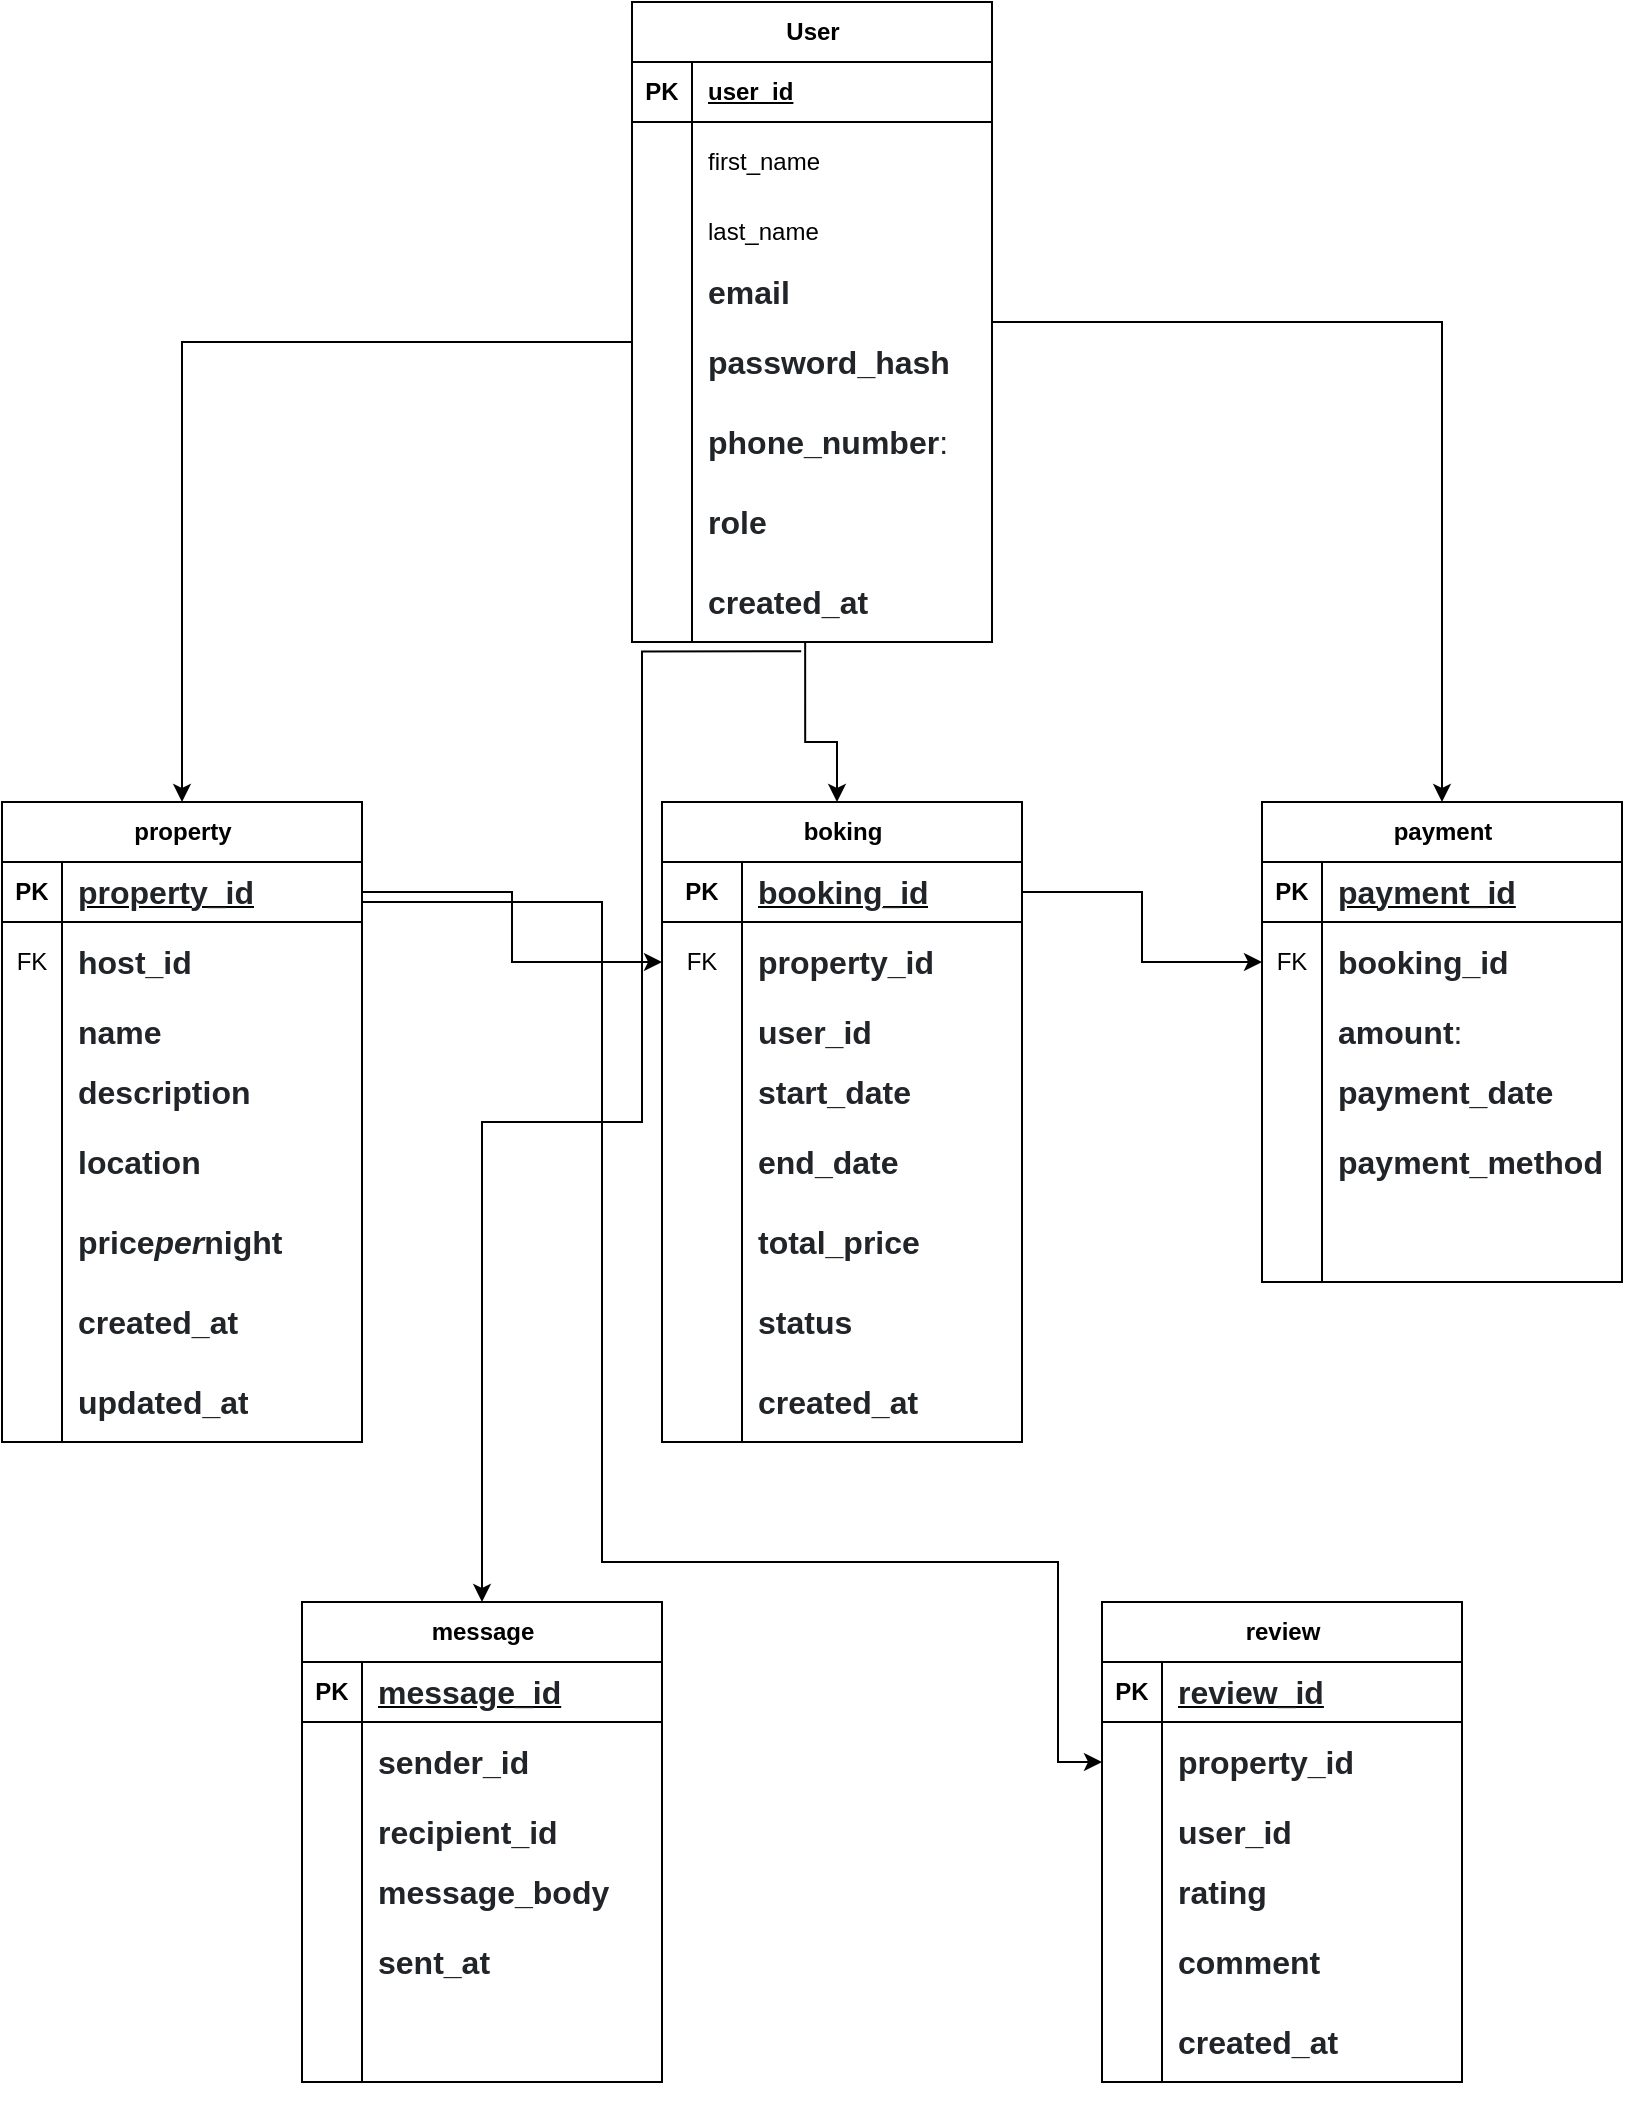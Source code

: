 <mxfile scale="1" border="0" version="27.2.0">
  <diagram name="Page-1" id="PW0nPe5o6x42E2Yidq-G">
    <mxGraphModel dx="1875" dy="1551" grid="1" gridSize="10" guides="1" tooltips="1" connect="1" arrows="1" fold="1" page="1" pageScale="1" pageWidth="850" pageHeight="1100" math="0" shadow="0">
      <root>
        <mxCell id="0" />
        <mxCell id="1" parent="0" />
        <mxCell id="qO9sv22eVCchZM8mJeef-116" style="edgeStyle=orthogonalEdgeStyle;rounded=0;orthogonalLoop=1;jettySize=auto;html=1;entryX=0.5;entryY=0;entryDx=0;entryDy=0;exitX=0.481;exitY=1;exitDx=0;exitDy=0;exitPerimeter=0;" parent="1" source="YjXyguXGOYmKbTnhQPcT-72" edge="1">
          <mxGeometry relative="1" as="geometry">
            <mxPoint x="333" y="-750" as="sourcePoint" />
            <mxPoint x="347.5" y="-680" as="targetPoint" />
            <Array as="points">
              <mxPoint x="332" y="-710" />
              <mxPoint x="348" y="-710" />
            </Array>
          </mxGeometry>
        </mxCell>
        <mxCell id="qO9sv22eVCchZM8mJeef-117" style="edgeStyle=orthogonalEdgeStyle;rounded=0;orthogonalLoop=1;jettySize=auto;html=1;" parent="1" source="YjXyguXGOYmKbTnhQPcT-1" target="qO9sv22eVCchZM8mJeef-52" edge="1">
          <mxGeometry relative="1" as="geometry" />
        </mxCell>
        <mxCell id="qO9sv22eVCchZM8mJeef-118" style="edgeStyle=orthogonalEdgeStyle;rounded=0;orthogonalLoop=1;jettySize=auto;html=1;entryX=0.5;entryY=0;entryDx=0;entryDy=0;" parent="1" source="YjXyguXGOYmKbTnhQPcT-1" target="qO9sv22eVCchZM8mJeef-1" edge="1">
          <mxGeometry relative="1" as="geometry">
            <Array as="points">
              <mxPoint x="20" y="-910" />
            </Array>
          </mxGeometry>
        </mxCell>
        <mxCell id="qO9sv22eVCchZM8mJeef-123" style="edgeStyle=orthogonalEdgeStyle;rounded=0;orthogonalLoop=1;jettySize=auto;html=1;entryX=0.5;entryY=0;entryDx=0;entryDy=0;exitX=0.47;exitY=1.117;exitDx=0;exitDy=0;exitPerimeter=0;" parent="1" source="YjXyguXGOYmKbTnhQPcT-72" target="qO9sv22eVCchZM8mJeef-97" edge="1">
          <mxGeometry relative="1" as="geometry">
            <Array as="points">
              <mxPoint x="250" y="-755" />
              <mxPoint x="250" y="-520" />
              <mxPoint x="170" y="-520" />
            </Array>
          </mxGeometry>
        </mxCell>
        <mxCell id="YjXyguXGOYmKbTnhQPcT-1" value="User" style="shape=table;startSize=30;container=1;collapsible=1;childLayout=tableLayout;fixedRows=1;rowLines=0;fontStyle=1;align=center;resizeLast=1;html=1;" parent="1" vertex="1">
          <mxGeometry x="245" y="-1080" width="180" height="320" as="geometry">
            <mxRectangle x="70" y="-170" width="70" height="30" as="alternateBounds" />
          </mxGeometry>
        </mxCell>
        <mxCell id="YjXyguXGOYmKbTnhQPcT-2" value="" style="shape=tableRow;horizontal=0;startSize=0;swimlaneHead=0;swimlaneBody=0;fillColor=none;collapsible=0;dropTarget=0;points=[[0,0.5],[1,0.5]];portConstraint=eastwest;top=0;left=0;right=0;bottom=1;" parent="YjXyguXGOYmKbTnhQPcT-1" vertex="1">
          <mxGeometry y="30" width="180" height="30" as="geometry" />
        </mxCell>
        <mxCell id="YjXyguXGOYmKbTnhQPcT-3" value="PK" style="shape=partialRectangle;connectable=0;fillColor=none;top=0;left=0;bottom=0;right=0;fontStyle=1;overflow=hidden;whiteSpace=wrap;html=1;" parent="YjXyguXGOYmKbTnhQPcT-2" vertex="1">
          <mxGeometry width="30" height="30" as="geometry">
            <mxRectangle width="30" height="30" as="alternateBounds" />
          </mxGeometry>
        </mxCell>
        <mxCell id="YjXyguXGOYmKbTnhQPcT-4" value="user_id" style="shape=partialRectangle;connectable=0;fillColor=none;top=0;left=0;bottom=0;right=0;align=left;spacingLeft=6;fontStyle=5;overflow=hidden;whiteSpace=wrap;html=1;" parent="YjXyguXGOYmKbTnhQPcT-2" vertex="1">
          <mxGeometry x="30" width="150" height="30" as="geometry">
            <mxRectangle width="150" height="30" as="alternateBounds" />
          </mxGeometry>
        </mxCell>
        <mxCell id="YjXyguXGOYmKbTnhQPcT-5" value="" style="shape=tableRow;horizontal=0;startSize=0;swimlaneHead=0;swimlaneBody=0;fillColor=none;collapsible=0;dropTarget=0;points=[[0,0.5],[1,0.5]];portConstraint=eastwest;top=0;left=0;right=0;bottom=0;" parent="YjXyguXGOYmKbTnhQPcT-1" vertex="1">
          <mxGeometry y="60" width="180" height="40" as="geometry" />
        </mxCell>
        <mxCell id="YjXyguXGOYmKbTnhQPcT-6" value="" style="shape=partialRectangle;connectable=0;fillColor=none;top=0;left=0;bottom=0;right=0;editable=1;overflow=hidden;whiteSpace=wrap;html=1;" parent="YjXyguXGOYmKbTnhQPcT-5" vertex="1">
          <mxGeometry width="30" height="40" as="geometry">
            <mxRectangle width="30" height="40" as="alternateBounds" />
          </mxGeometry>
        </mxCell>
        <mxCell id="YjXyguXGOYmKbTnhQPcT-7" value="first_name" style="shape=partialRectangle;connectable=0;fillColor=none;top=0;left=0;bottom=0;right=0;align=left;spacingLeft=6;overflow=hidden;whiteSpace=wrap;html=1;" parent="YjXyguXGOYmKbTnhQPcT-5" vertex="1">
          <mxGeometry x="30" width="150" height="40" as="geometry">
            <mxRectangle width="150" height="40" as="alternateBounds" />
          </mxGeometry>
        </mxCell>
        <mxCell id="YjXyguXGOYmKbTnhQPcT-8" value="" style="shape=tableRow;horizontal=0;startSize=0;swimlaneHead=0;swimlaneBody=0;fillColor=none;collapsible=0;dropTarget=0;points=[[0,0.5],[1,0.5]];portConstraint=eastwest;top=0;left=0;right=0;bottom=0;" parent="YjXyguXGOYmKbTnhQPcT-1" vertex="1">
          <mxGeometry y="100" width="180" height="30" as="geometry" />
        </mxCell>
        <mxCell id="YjXyguXGOYmKbTnhQPcT-9" value="" style="shape=partialRectangle;connectable=0;fillColor=none;top=0;left=0;bottom=0;right=0;editable=1;overflow=hidden;whiteSpace=wrap;html=1;" parent="YjXyguXGOYmKbTnhQPcT-8" vertex="1">
          <mxGeometry width="30" height="30" as="geometry">
            <mxRectangle width="30" height="30" as="alternateBounds" />
          </mxGeometry>
        </mxCell>
        <mxCell id="YjXyguXGOYmKbTnhQPcT-10" value="last_name" style="shape=partialRectangle;connectable=0;fillColor=none;top=0;left=0;bottom=0;right=0;align=left;spacingLeft=6;overflow=hidden;whiteSpace=wrap;html=1;" parent="YjXyguXGOYmKbTnhQPcT-8" vertex="1">
          <mxGeometry x="30" width="150" height="30" as="geometry">
            <mxRectangle width="150" height="30" as="alternateBounds" />
          </mxGeometry>
        </mxCell>
        <mxCell id="YjXyguXGOYmKbTnhQPcT-11" value="" style="shape=tableRow;horizontal=0;startSize=0;swimlaneHead=0;swimlaneBody=0;fillColor=none;collapsible=0;dropTarget=0;points=[[0,0.5],[1,0.5]];portConstraint=eastwest;top=0;left=0;right=0;bottom=0;" parent="YjXyguXGOYmKbTnhQPcT-1" vertex="1">
          <mxGeometry y="130" width="180" height="30" as="geometry" />
        </mxCell>
        <mxCell id="YjXyguXGOYmKbTnhQPcT-12" value="" style="shape=partialRectangle;connectable=0;fillColor=none;top=0;left=0;bottom=0;right=0;editable=1;overflow=hidden;whiteSpace=wrap;html=1;" parent="YjXyguXGOYmKbTnhQPcT-11" vertex="1">
          <mxGeometry width="30" height="30" as="geometry">
            <mxRectangle width="30" height="30" as="alternateBounds" />
          </mxGeometry>
        </mxCell>
        <mxCell id="YjXyguXGOYmKbTnhQPcT-13" value="&lt;span style=&quot;box-sizing: border-box; font-weight: bolder; color: rgb(33, 37, 41); font-family: Poppins, sans-serif; font-size: 16px; background-color: rgb(255, 255, 255);&quot;&gt;email&lt;/span&gt;" style="shape=partialRectangle;connectable=0;fillColor=none;top=0;left=0;bottom=0;right=0;align=left;spacingLeft=6;overflow=hidden;whiteSpace=wrap;html=1;" parent="YjXyguXGOYmKbTnhQPcT-11" vertex="1">
          <mxGeometry x="30" width="150" height="30" as="geometry">
            <mxRectangle width="150" height="30" as="alternateBounds" />
          </mxGeometry>
        </mxCell>
        <mxCell id="YjXyguXGOYmKbTnhQPcT-44" value="" style="shape=tableRow;horizontal=0;startSize=0;swimlaneHead=0;swimlaneBody=0;fillColor=none;collapsible=0;dropTarget=0;points=[[0,0.5],[1,0.5]];portConstraint=eastwest;top=0;left=0;right=0;bottom=0;" parent="YjXyguXGOYmKbTnhQPcT-1" vertex="1">
          <mxGeometry y="160" width="180" height="40" as="geometry" />
        </mxCell>
        <mxCell id="YjXyguXGOYmKbTnhQPcT-45" value="" style="shape=partialRectangle;connectable=0;fillColor=none;top=0;left=0;bottom=0;right=0;editable=1;overflow=hidden;whiteSpace=wrap;html=1;" parent="YjXyguXGOYmKbTnhQPcT-44" vertex="1">
          <mxGeometry width="30" height="40" as="geometry">
            <mxRectangle width="30" height="40" as="alternateBounds" />
          </mxGeometry>
        </mxCell>
        <mxCell id="YjXyguXGOYmKbTnhQPcT-46" value="&lt;span style=&quot;box-sizing: border-box; font-weight: bolder; color: rgb(33, 37, 41); font-family: Poppins, sans-serif; font-size: 16px; background-color: rgb(255, 255, 255);&quot;&gt;password_hash&lt;/span&gt;" style="shape=partialRectangle;connectable=0;fillColor=none;top=0;left=0;bottom=0;right=0;align=left;spacingLeft=6;overflow=hidden;whiteSpace=wrap;html=1;" parent="YjXyguXGOYmKbTnhQPcT-44" vertex="1">
          <mxGeometry x="30" width="150" height="40" as="geometry">
            <mxRectangle width="150" height="40" as="alternateBounds" />
          </mxGeometry>
        </mxCell>
        <mxCell id="YjXyguXGOYmKbTnhQPcT-47" value="" style="shape=tableRow;horizontal=0;startSize=0;swimlaneHead=0;swimlaneBody=0;fillColor=none;collapsible=0;dropTarget=0;points=[[0,0.5],[1,0.5]];portConstraint=eastwest;top=0;left=0;right=0;bottom=0;" parent="YjXyguXGOYmKbTnhQPcT-1" vertex="1">
          <mxGeometry y="200" width="180" height="40" as="geometry" />
        </mxCell>
        <mxCell id="YjXyguXGOYmKbTnhQPcT-48" value="" style="shape=partialRectangle;connectable=0;fillColor=none;top=0;left=0;bottom=0;right=0;editable=1;overflow=hidden;whiteSpace=wrap;html=1;" parent="YjXyguXGOYmKbTnhQPcT-47" vertex="1">
          <mxGeometry width="30" height="40" as="geometry">
            <mxRectangle width="30" height="40" as="alternateBounds" />
          </mxGeometry>
        </mxCell>
        <mxCell id="YjXyguXGOYmKbTnhQPcT-49" value="&lt;span style=&quot;box-sizing: border-box; font-weight: bolder; color: rgb(33, 37, 41); font-family: Poppins, sans-serif; font-size: 16px; background-color: rgb(255, 255, 255);&quot;&gt;phone_number&lt;/span&gt;&lt;span style=&quot;color: rgb(33, 37, 41); font-family: Poppins, sans-serif; font-size: 16px; background-color: rgb(255, 255, 255);&quot;&gt;:&lt;/span&gt;" style="shape=partialRectangle;connectable=0;fillColor=none;top=0;left=0;bottom=0;right=0;align=left;spacingLeft=6;overflow=hidden;whiteSpace=wrap;html=1;" parent="YjXyguXGOYmKbTnhQPcT-47" vertex="1">
          <mxGeometry x="30" width="150" height="40" as="geometry">
            <mxRectangle width="150" height="40" as="alternateBounds" />
          </mxGeometry>
        </mxCell>
        <mxCell id="YjXyguXGOYmKbTnhQPcT-69" value="" style="shape=tableRow;horizontal=0;startSize=0;swimlaneHead=0;swimlaneBody=0;fillColor=none;collapsible=0;dropTarget=0;points=[[0,0.5],[1,0.5]];portConstraint=eastwest;top=0;left=0;right=0;bottom=0;" parent="YjXyguXGOYmKbTnhQPcT-1" vertex="1">
          <mxGeometry y="240" width="180" height="40" as="geometry" />
        </mxCell>
        <mxCell id="YjXyguXGOYmKbTnhQPcT-70" value="" style="shape=partialRectangle;connectable=0;fillColor=none;top=0;left=0;bottom=0;right=0;editable=1;overflow=hidden;whiteSpace=wrap;html=1;" parent="YjXyguXGOYmKbTnhQPcT-69" vertex="1">
          <mxGeometry width="30" height="40" as="geometry">
            <mxRectangle width="30" height="40" as="alternateBounds" />
          </mxGeometry>
        </mxCell>
        <mxCell id="YjXyguXGOYmKbTnhQPcT-71" value="&lt;span style=&quot;box-sizing: border-box; font-weight: bolder; color: rgb(33, 37, 41); font-family: Poppins, sans-serif; font-size: 16px; background-color: rgb(255, 255, 255);&quot;&gt;role&lt;/span&gt;" style="shape=partialRectangle;connectable=0;fillColor=none;top=0;left=0;bottom=0;right=0;align=left;spacingLeft=6;overflow=hidden;whiteSpace=wrap;html=1;" parent="YjXyguXGOYmKbTnhQPcT-69" vertex="1">
          <mxGeometry x="30" width="150" height="40" as="geometry">
            <mxRectangle width="150" height="40" as="alternateBounds" />
          </mxGeometry>
        </mxCell>
        <mxCell id="YjXyguXGOYmKbTnhQPcT-72" value="" style="shape=tableRow;horizontal=0;startSize=0;swimlaneHead=0;swimlaneBody=0;fillColor=none;collapsible=0;dropTarget=0;points=[[0,0.5],[1,0.5]];portConstraint=eastwest;top=0;left=0;right=0;bottom=0;" parent="YjXyguXGOYmKbTnhQPcT-1" vertex="1">
          <mxGeometry y="280" width="180" height="40" as="geometry" />
        </mxCell>
        <mxCell id="YjXyguXGOYmKbTnhQPcT-73" value="" style="shape=partialRectangle;connectable=0;fillColor=none;top=0;left=0;bottom=0;right=0;editable=1;overflow=hidden;whiteSpace=wrap;html=1;" parent="YjXyguXGOYmKbTnhQPcT-72" vertex="1">
          <mxGeometry width="30" height="40" as="geometry">
            <mxRectangle width="30" height="40" as="alternateBounds" />
          </mxGeometry>
        </mxCell>
        <mxCell id="YjXyguXGOYmKbTnhQPcT-74" value="&lt;span style=&quot;box-sizing: border-box; font-weight: bolder; color: rgb(33, 37, 41); font-family: Poppins, sans-serif; font-size: 16px; background-color: rgb(255, 255, 255);&quot;&gt;created_at&lt;/span&gt;" style="shape=partialRectangle;connectable=0;fillColor=none;top=0;left=0;bottom=0;right=0;align=left;spacingLeft=6;overflow=hidden;whiteSpace=wrap;html=1;" parent="YjXyguXGOYmKbTnhQPcT-72" vertex="1">
          <mxGeometry x="30" width="150" height="40" as="geometry">
            <mxRectangle width="150" height="40" as="alternateBounds" />
          </mxGeometry>
        </mxCell>
        <mxCell id="YjXyguXGOYmKbTnhQPcT-14" value="" style="shape=tableRow;horizontal=0;startSize=0;swimlaneHead=0;swimlaneBody=0;fillColor=none;collapsible=0;dropTarget=0;points=[[0,0.5],[1,0.5]];portConstraint=eastwest;top=0;left=0;right=0;bottom=0;" parent="1" vertex="1">
          <mxGeometry x="250" y="-50" width="180" height="30" as="geometry" />
        </mxCell>
        <mxCell id="YjXyguXGOYmKbTnhQPcT-15" value="" style="shape=partialRectangle;connectable=0;fillColor=none;top=0;left=0;bottom=0;right=0;editable=1;overflow=hidden;whiteSpace=wrap;html=1;" parent="YjXyguXGOYmKbTnhQPcT-14" vertex="1">
          <mxGeometry width="30" height="30" as="geometry">
            <mxRectangle width="30" height="30" as="alternateBounds" />
          </mxGeometry>
        </mxCell>
        <mxCell id="qO9sv22eVCchZM8mJeef-1" value="property" style="shape=table;startSize=30;container=1;collapsible=1;childLayout=tableLayout;fixedRows=1;rowLines=0;fontStyle=1;align=center;resizeLast=1;html=1;" parent="1" vertex="1">
          <mxGeometry x="-70" y="-680" width="180" height="320" as="geometry">
            <mxRectangle x="70" y="-170" width="70" height="30" as="alternateBounds" />
          </mxGeometry>
        </mxCell>
        <mxCell id="qO9sv22eVCchZM8mJeef-2" value="" style="shape=tableRow;horizontal=0;startSize=0;swimlaneHead=0;swimlaneBody=0;fillColor=none;collapsible=0;dropTarget=0;points=[[0,0.5],[1,0.5]];portConstraint=eastwest;top=0;left=0;right=0;bottom=1;" parent="qO9sv22eVCchZM8mJeef-1" vertex="1">
          <mxGeometry y="30" width="180" height="30" as="geometry" />
        </mxCell>
        <mxCell id="qO9sv22eVCchZM8mJeef-3" value="PK" style="shape=partialRectangle;connectable=0;fillColor=none;top=0;left=0;bottom=0;right=0;fontStyle=1;overflow=hidden;whiteSpace=wrap;html=1;" parent="qO9sv22eVCchZM8mJeef-2" vertex="1">
          <mxGeometry width="30" height="30" as="geometry">
            <mxRectangle width="30" height="30" as="alternateBounds" />
          </mxGeometry>
        </mxCell>
        <mxCell id="qO9sv22eVCchZM8mJeef-4" value="&lt;span style=&quot;box-sizing: border-box; font-weight: bolder; color: rgb(33, 37, 41); font-family: Poppins, sans-serif; font-size: 16px; background-color: rgb(255, 255, 255);&quot;&gt;property_id&lt;/span&gt;" style="shape=partialRectangle;connectable=0;fillColor=none;top=0;left=0;bottom=0;right=0;align=left;spacingLeft=6;fontStyle=5;overflow=hidden;whiteSpace=wrap;html=1;" parent="qO9sv22eVCchZM8mJeef-2" vertex="1">
          <mxGeometry x="30" width="150" height="30" as="geometry">
            <mxRectangle width="150" height="30" as="alternateBounds" />
          </mxGeometry>
        </mxCell>
        <mxCell id="qO9sv22eVCchZM8mJeef-5" value="" style="shape=tableRow;horizontal=0;startSize=0;swimlaneHead=0;swimlaneBody=0;fillColor=none;collapsible=0;dropTarget=0;points=[[0,0.5],[1,0.5]];portConstraint=eastwest;top=0;left=0;right=0;bottom=0;" parent="qO9sv22eVCchZM8mJeef-1" vertex="1">
          <mxGeometry y="60" width="180" height="40" as="geometry" />
        </mxCell>
        <mxCell id="qO9sv22eVCchZM8mJeef-6" value="FK" style="shape=partialRectangle;connectable=0;fillColor=none;top=0;left=0;bottom=0;right=0;editable=1;overflow=hidden;whiteSpace=wrap;html=1;" parent="qO9sv22eVCchZM8mJeef-5" vertex="1">
          <mxGeometry width="30" height="40" as="geometry">
            <mxRectangle width="30" height="40" as="alternateBounds" />
          </mxGeometry>
        </mxCell>
        <mxCell id="qO9sv22eVCchZM8mJeef-7" value="&lt;span style=&quot;box-sizing: border-box; font-weight: bolder; color: rgb(33, 37, 41); font-family: Poppins, sans-serif; font-size: 16px; background-color: rgb(255, 255, 255);&quot;&gt;host_id&lt;/span&gt;" style="shape=partialRectangle;connectable=0;fillColor=none;top=0;left=0;bottom=0;right=0;align=left;spacingLeft=6;overflow=hidden;whiteSpace=wrap;html=1;" parent="qO9sv22eVCchZM8mJeef-5" vertex="1">
          <mxGeometry x="30" width="150" height="40" as="geometry">
            <mxRectangle width="150" height="40" as="alternateBounds" />
          </mxGeometry>
        </mxCell>
        <mxCell id="qO9sv22eVCchZM8mJeef-8" value="" style="shape=tableRow;horizontal=0;startSize=0;swimlaneHead=0;swimlaneBody=0;fillColor=none;collapsible=0;dropTarget=0;points=[[0,0.5],[1,0.5]];portConstraint=eastwest;top=0;left=0;right=0;bottom=0;" parent="qO9sv22eVCchZM8mJeef-1" vertex="1">
          <mxGeometry y="100" width="180" height="30" as="geometry" />
        </mxCell>
        <mxCell id="qO9sv22eVCchZM8mJeef-9" value="" style="shape=partialRectangle;connectable=0;fillColor=none;top=0;left=0;bottom=0;right=0;editable=1;overflow=hidden;whiteSpace=wrap;html=1;" parent="qO9sv22eVCchZM8mJeef-8" vertex="1">
          <mxGeometry width="30" height="30" as="geometry">
            <mxRectangle width="30" height="30" as="alternateBounds" />
          </mxGeometry>
        </mxCell>
        <mxCell id="qO9sv22eVCchZM8mJeef-10" value="&lt;span style=&quot;box-sizing: border-box; font-weight: bolder; color: rgb(33, 37, 41); font-family: Poppins, sans-serif; font-size: 16px; background-color: rgb(255, 255, 255);&quot;&gt;name&lt;/span&gt;" style="shape=partialRectangle;connectable=0;fillColor=none;top=0;left=0;bottom=0;right=0;align=left;spacingLeft=6;overflow=hidden;whiteSpace=wrap;html=1;" parent="qO9sv22eVCchZM8mJeef-8" vertex="1">
          <mxGeometry x="30" width="150" height="30" as="geometry">
            <mxRectangle width="150" height="30" as="alternateBounds" />
          </mxGeometry>
        </mxCell>
        <mxCell id="qO9sv22eVCchZM8mJeef-11" value="" style="shape=tableRow;horizontal=0;startSize=0;swimlaneHead=0;swimlaneBody=0;fillColor=none;collapsible=0;dropTarget=0;points=[[0,0.5],[1,0.5]];portConstraint=eastwest;top=0;left=0;right=0;bottom=0;" parent="qO9sv22eVCchZM8mJeef-1" vertex="1">
          <mxGeometry y="130" width="180" height="30" as="geometry" />
        </mxCell>
        <mxCell id="qO9sv22eVCchZM8mJeef-12" value="" style="shape=partialRectangle;connectable=0;fillColor=none;top=0;left=0;bottom=0;right=0;editable=1;overflow=hidden;whiteSpace=wrap;html=1;" parent="qO9sv22eVCchZM8mJeef-11" vertex="1">
          <mxGeometry width="30" height="30" as="geometry">
            <mxRectangle width="30" height="30" as="alternateBounds" />
          </mxGeometry>
        </mxCell>
        <mxCell id="qO9sv22eVCchZM8mJeef-13" value="&lt;span style=&quot;box-sizing: border-box; font-weight: bolder; color: rgb(33, 37, 41); font-family: Poppins, sans-serif; font-size: 16px; background-color: rgb(255, 255, 255);&quot;&gt;description&lt;/span&gt;" style="shape=partialRectangle;connectable=0;fillColor=none;top=0;left=0;bottom=0;right=0;align=left;spacingLeft=6;overflow=hidden;whiteSpace=wrap;html=1;" parent="qO9sv22eVCchZM8mJeef-11" vertex="1">
          <mxGeometry x="30" width="150" height="30" as="geometry">
            <mxRectangle width="150" height="30" as="alternateBounds" />
          </mxGeometry>
        </mxCell>
        <mxCell id="qO9sv22eVCchZM8mJeef-14" value="" style="shape=tableRow;horizontal=0;startSize=0;swimlaneHead=0;swimlaneBody=0;fillColor=none;collapsible=0;dropTarget=0;points=[[0,0.5],[1,0.5]];portConstraint=eastwest;top=0;left=0;right=0;bottom=0;" parent="qO9sv22eVCchZM8mJeef-1" vertex="1">
          <mxGeometry y="160" width="180" height="40" as="geometry" />
        </mxCell>
        <mxCell id="qO9sv22eVCchZM8mJeef-15" value="" style="shape=partialRectangle;connectable=0;fillColor=none;top=0;left=0;bottom=0;right=0;editable=1;overflow=hidden;whiteSpace=wrap;html=1;" parent="qO9sv22eVCchZM8mJeef-14" vertex="1">
          <mxGeometry width="30" height="40" as="geometry">
            <mxRectangle width="30" height="40" as="alternateBounds" />
          </mxGeometry>
        </mxCell>
        <mxCell id="qO9sv22eVCchZM8mJeef-16" value="&lt;span style=&quot;box-sizing: border-box; font-weight: bolder; color: rgb(33, 37, 41); font-family: Poppins, sans-serif; font-size: 16px; background-color: rgb(255, 255, 255);&quot;&gt;location&lt;/span&gt;" style="shape=partialRectangle;connectable=0;fillColor=none;top=0;left=0;bottom=0;right=0;align=left;spacingLeft=6;overflow=hidden;whiteSpace=wrap;html=1;" parent="qO9sv22eVCchZM8mJeef-14" vertex="1">
          <mxGeometry x="30" width="150" height="40" as="geometry">
            <mxRectangle width="150" height="40" as="alternateBounds" />
          </mxGeometry>
        </mxCell>
        <mxCell id="qO9sv22eVCchZM8mJeef-17" value="" style="shape=tableRow;horizontal=0;startSize=0;swimlaneHead=0;swimlaneBody=0;fillColor=none;collapsible=0;dropTarget=0;points=[[0,0.5],[1,0.5]];portConstraint=eastwest;top=0;left=0;right=0;bottom=0;" parent="qO9sv22eVCchZM8mJeef-1" vertex="1">
          <mxGeometry y="200" width="180" height="40" as="geometry" />
        </mxCell>
        <mxCell id="qO9sv22eVCchZM8mJeef-18" value="" style="shape=partialRectangle;connectable=0;fillColor=none;top=0;left=0;bottom=0;right=0;editable=1;overflow=hidden;whiteSpace=wrap;html=1;" parent="qO9sv22eVCchZM8mJeef-17" vertex="1">
          <mxGeometry width="30" height="40" as="geometry">
            <mxRectangle width="30" height="40" as="alternateBounds" />
          </mxGeometry>
        </mxCell>
        <mxCell id="qO9sv22eVCchZM8mJeef-19" value="&lt;span style=&quot;box-sizing: border-box; font-weight: bolder; color: rgb(33, 37, 41); font-family: Poppins, sans-serif; font-size: 16px; background-color: rgb(255, 255, 255);&quot;&gt;price&lt;em style=&quot;box-sizing: border-box;&quot;&gt;per&lt;/em&gt;night&lt;/span&gt;" style="shape=partialRectangle;connectable=0;fillColor=none;top=0;left=0;bottom=0;right=0;align=left;spacingLeft=6;overflow=hidden;whiteSpace=wrap;html=1;" parent="qO9sv22eVCchZM8mJeef-17" vertex="1">
          <mxGeometry x="30" width="150" height="40" as="geometry">
            <mxRectangle width="150" height="40" as="alternateBounds" />
          </mxGeometry>
        </mxCell>
        <mxCell id="qO9sv22eVCchZM8mJeef-20" value="" style="shape=tableRow;horizontal=0;startSize=0;swimlaneHead=0;swimlaneBody=0;fillColor=none;collapsible=0;dropTarget=0;points=[[0,0.5],[1,0.5]];portConstraint=eastwest;top=0;left=0;right=0;bottom=0;" parent="qO9sv22eVCchZM8mJeef-1" vertex="1">
          <mxGeometry y="240" width="180" height="40" as="geometry" />
        </mxCell>
        <mxCell id="qO9sv22eVCchZM8mJeef-21" value="" style="shape=partialRectangle;connectable=0;fillColor=none;top=0;left=0;bottom=0;right=0;editable=1;overflow=hidden;whiteSpace=wrap;html=1;" parent="qO9sv22eVCchZM8mJeef-20" vertex="1">
          <mxGeometry width="30" height="40" as="geometry">
            <mxRectangle width="30" height="40" as="alternateBounds" />
          </mxGeometry>
        </mxCell>
        <mxCell id="qO9sv22eVCchZM8mJeef-22" value="&lt;span style=&quot;box-sizing: border-box; font-weight: bolder; color: rgb(33, 37, 41); font-family: Poppins, sans-serif; font-size: 16px; background-color: rgb(255, 255, 255);&quot;&gt;created_at&lt;/span&gt;" style="shape=partialRectangle;connectable=0;fillColor=none;top=0;left=0;bottom=0;right=0;align=left;spacingLeft=6;overflow=hidden;whiteSpace=wrap;html=1;" parent="qO9sv22eVCchZM8mJeef-20" vertex="1">
          <mxGeometry x="30" width="150" height="40" as="geometry">
            <mxRectangle width="150" height="40" as="alternateBounds" />
          </mxGeometry>
        </mxCell>
        <mxCell id="qO9sv22eVCchZM8mJeef-23" value="" style="shape=tableRow;horizontal=0;startSize=0;swimlaneHead=0;swimlaneBody=0;fillColor=none;collapsible=0;dropTarget=0;points=[[0,0.5],[1,0.5]];portConstraint=eastwest;top=0;left=0;right=0;bottom=0;" parent="qO9sv22eVCchZM8mJeef-1" vertex="1">
          <mxGeometry y="280" width="180" height="40" as="geometry" />
        </mxCell>
        <mxCell id="qO9sv22eVCchZM8mJeef-24" value="" style="shape=partialRectangle;connectable=0;fillColor=none;top=0;left=0;bottom=0;right=0;editable=1;overflow=hidden;whiteSpace=wrap;html=1;" parent="qO9sv22eVCchZM8mJeef-23" vertex="1">
          <mxGeometry width="30" height="40" as="geometry">
            <mxRectangle width="30" height="40" as="alternateBounds" />
          </mxGeometry>
        </mxCell>
        <mxCell id="qO9sv22eVCchZM8mJeef-25" value="&lt;span style=&quot;box-sizing: border-box; font-weight: bolder; color: rgb(33, 37, 41); font-family: Poppins, sans-serif; font-size: 16px; background-color: rgb(255, 255, 255);&quot;&gt;updated_at&lt;/span&gt;" style="shape=partialRectangle;connectable=0;fillColor=none;top=0;left=0;bottom=0;right=0;align=left;spacingLeft=6;overflow=hidden;whiteSpace=wrap;html=1;" parent="qO9sv22eVCchZM8mJeef-23" vertex="1">
          <mxGeometry x="30" width="150" height="40" as="geometry">
            <mxRectangle width="150" height="40" as="alternateBounds" />
          </mxGeometry>
        </mxCell>
        <mxCell id="qO9sv22eVCchZM8mJeef-26" value="boking" style="shape=table;startSize=30;container=1;collapsible=1;childLayout=tableLayout;fixedRows=1;rowLines=0;fontStyle=1;align=center;resizeLast=1;html=1;" parent="1" vertex="1">
          <mxGeometry x="260" y="-680" width="180" height="320" as="geometry">
            <mxRectangle x="70" y="-170" width="70" height="30" as="alternateBounds" />
          </mxGeometry>
        </mxCell>
        <mxCell id="qO9sv22eVCchZM8mJeef-27" value="" style="shape=tableRow;horizontal=0;startSize=0;swimlaneHead=0;swimlaneBody=0;fillColor=none;collapsible=0;dropTarget=0;points=[[0,0.5],[1,0.5]];portConstraint=eastwest;top=0;left=0;right=0;bottom=1;" parent="qO9sv22eVCchZM8mJeef-26" vertex="1">
          <mxGeometry y="30" width="180" height="30" as="geometry" />
        </mxCell>
        <mxCell id="qO9sv22eVCchZM8mJeef-28" value="PK" style="shape=partialRectangle;connectable=0;fillColor=none;top=0;left=0;bottom=0;right=0;fontStyle=1;overflow=hidden;whiteSpace=wrap;html=1;" parent="qO9sv22eVCchZM8mJeef-27" vertex="1">
          <mxGeometry width="40" height="30" as="geometry">
            <mxRectangle width="40" height="30" as="alternateBounds" />
          </mxGeometry>
        </mxCell>
        <mxCell id="qO9sv22eVCchZM8mJeef-29" value="&lt;span style=&quot;box-sizing: border-box; font-weight: bolder; color: rgb(33, 37, 41); font-family: Poppins, sans-serif; font-size: 16px; background-color: rgb(255, 255, 255);&quot;&gt;booking_id&lt;/span&gt;" style="shape=partialRectangle;connectable=0;fillColor=none;top=0;left=0;bottom=0;right=0;align=left;spacingLeft=6;fontStyle=5;overflow=hidden;whiteSpace=wrap;html=1;" parent="qO9sv22eVCchZM8mJeef-27" vertex="1">
          <mxGeometry x="40" width="140" height="30" as="geometry">
            <mxRectangle width="140" height="30" as="alternateBounds" />
          </mxGeometry>
        </mxCell>
        <mxCell id="qO9sv22eVCchZM8mJeef-30" value="" style="shape=tableRow;horizontal=0;startSize=0;swimlaneHead=0;swimlaneBody=0;fillColor=none;collapsible=0;dropTarget=0;points=[[0,0.5],[1,0.5]];portConstraint=eastwest;top=0;left=0;right=0;bottom=0;" parent="qO9sv22eVCchZM8mJeef-26" vertex="1">
          <mxGeometry y="60" width="180" height="40" as="geometry" />
        </mxCell>
        <mxCell id="qO9sv22eVCchZM8mJeef-31" value="FK" style="shape=partialRectangle;connectable=0;fillColor=none;top=0;left=0;bottom=0;right=0;editable=1;overflow=hidden;whiteSpace=wrap;html=1;" parent="qO9sv22eVCchZM8mJeef-30" vertex="1">
          <mxGeometry width="40" height="40" as="geometry">
            <mxRectangle width="40" height="40" as="alternateBounds" />
          </mxGeometry>
        </mxCell>
        <mxCell id="qO9sv22eVCchZM8mJeef-32" value="&lt;span style=&quot;box-sizing: border-box; font-weight: bolder; color: rgb(33, 37, 41); font-family: Poppins, sans-serif; font-size: 16px; background-color: rgb(255, 255, 255);&quot;&gt;property_id&lt;/span&gt;" style="shape=partialRectangle;connectable=0;fillColor=none;top=0;left=0;bottom=0;right=0;align=left;spacingLeft=6;overflow=hidden;whiteSpace=wrap;html=1;" parent="qO9sv22eVCchZM8mJeef-30" vertex="1">
          <mxGeometry x="40" width="140" height="40" as="geometry">
            <mxRectangle width="140" height="40" as="alternateBounds" />
          </mxGeometry>
        </mxCell>
        <mxCell id="qO9sv22eVCchZM8mJeef-33" value="" style="shape=tableRow;horizontal=0;startSize=0;swimlaneHead=0;swimlaneBody=0;fillColor=none;collapsible=0;dropTarget=0;points=[[0,0.5],[1,0.5]];portConstraint=eastwest;top=0;left=0;right=0;bottom=0;" parent="qO9sv22eVCchZM8mJeef-26" vertex="1">
          <mxGeometry y="100" width="180" height="30" as="geometry" />
        </mxCell>
        <mxCell id="qO9sv22eVCchZM8mJeef-34" value="" style="shape=partialRectangle;connectable=0;fillColor=none;top=0;left=0;bottom=0;right=0;editable=1;overflow=hidden;whiteSpace=wrap;html=1;" parent="qO9sv22eVCchZM8mJeef-33" vertex="1">
          <mxGeometry width="40" height="30" as="geometry">
            <mxRectangle width="40" height="30" as="alternateBounds" />
          </mxGeometry>
        </mxCell>
        <mxCell id="qO9sv22eVCchZM8mJeef-35" value="&lt;span style=&quot;box-sizing: border-box; font-weight: bolder; color: rgb(33, 37, 41); font-family: Poppins, sans-serif; font-size: 16px; background-color: rgb(255, 255, 255);&quot;&gt;user_id&lt;/span&gt;" style="shape=partialRectangle;connectable=0;fillColor=none;top=0;left=0;bottom=0;right=0;align=left;spacingLeft=6;overflow=hidden;whiteSpace=wrap;html=1;" parent="qO9sv22eVCchZM8mJeef-33" vertex="1">
          <mxGeometry x="40" width="140" height="30" as="geometry">
            <mxRectangle width="140" height="30" as="alternateBounds" />
          </mxGeometry>
        </mxCell>
        <mxCell id="qO9sv22eVCchZM8mJeef-36" value="" style="shape=tableRow;horizontal=0;startSize=0;swimlaneHead=0;swimlaneBody=0;fillColor=none;collapsible=0;dropTarget=0;points=[[0,0.5],[1,0.5]];portConstraint=eastwest;top=0;left=0;right=0;bottom=0;" parent="qO9sv22eVCchZM8mJeef-26" vertex="1">
          <mxGeometry y="130" width="180" height="30" as="geometry" />
        </mxCell>
        <mxCell id="qO9sv22eVCchZM8mJeef-37" value="" style="shape=partialRectangle;connectable=0;fillColor=none;top=0;left=0;bottom=0;right=0;editable=1;overflow=hidden;whiteSpace=wrap;html=1;" parent="qO9sv22eVCchZM8mJeef-36" vertex="1">
          <mxGeometry width="40" height="30" as="geometry">
            <mxRectangle width="40" height="30" as="alternateBounds" />
          </mxGeometry>
        </mxCell>
        <mxCell id="qO9sv22eVCchZM8mJeef-38" value="&lt;span style=&quot;box-sizing: border-box; font-weight: bolder; color: rgb(33, 37, 41); font-family: Poppins, sans-serif; font-size: 16px; background-color: rgb(255, 255, 255);&quot;&gt;start_date&lt;/span&gt;" style="shape=partialRectangle;connectable=0;fillColor=none;top=0;left=0;bottom=0;right=0;align=left;spacingLeft=6;overflow=hidden;whiteSpace=wrap;html=1;" parent="qO9sv22eVCchZM8mJeef-36" vertex="1">
          <mxGeometry x="40" width="140" height="30" as="geometry">
            <mxRectangle width="140" height="30" as="alternateBounds" />
          </mxGeometry>
        </mxCell>
        <mxCell id="qO9sv22eVCchZM8mJeef-39" value="" style="shape=tableRow;horizontal=0;startSize=0;swimlaneHead=0;swimlaneBody=0;fillColor=none;collapsible=0;dropTarget=0;points=[[0,0.5],[1,0.5]];portConstraint=eastwest;top=0;left=0;right=0;bottom=0;" parent="qO9sv22eVCchZM8mJeef-26" vertex="1">
          <mxGeometry y="160" width="180" height="40" as="geometry" />
        </mxCell>
        <mxCell id="qO9sv22eVCchZM8mJeef-40" value="" style="shape=partialRectangle;connectable=0;fillColor=none;top=0;left=0;bottom=0;right=0;editable=1;overflow=hidden;whiteSpace=wrap;html=1;" parent="qO9sv22eVCchZM8mJeef-39" vertex="1">
          <mxGeometry width="40" height="40" as="geometry">
            <mxRectangle width="40" height="40" as="alternateBounds" />
          </mxGeometry>
        </mxCell>
        <mxCell id="qO9sv22eVCchZM8mJeef-41" value="&lt;span style=&quot;box-sizing: border-box; font-weight: bolder; color: rgb(33, 37, 41); font-family: Poppins, sans-serif; font-size: 16px; background-color: rgb(255, 255, 255);&quot;&gt;end_date&lt;/span&gt;" style="shape=partialRectangle;connectable=0;fillColor=none;top=0;left=0;bottom=0;right=0;align=left;spacingLeft=6;overflow=hidden;whiteSpace=wrap;html=1;" parent="qO9sv22eVCchZM8mJeef-39" vertex="1">
          <mxGeometry x="40" width="140" height="40" as="geometry">
            <mxRectangle width="140" height="40" as="alternateBounds" />
          </mxGeometry>
        </mxCell>
        <mxCell id="qO9sv22eVCchZM8mJeef-42" value="" style="shape=tableRow;horizontal=0;startSize=0;swimlaneHead=0;swimlaneBody=0;fillColor=none;collapsible=0;dropTarget=0;points=[[0,0.5],[1,0.5]];portConstraint=eastwest;top=0;left=0;right=0;bottom=0;" parent="qO9sv22eVCchZM8mJeef-26" vertex="1">
          <mxGeometry y="200" width="180" height="40" as="geometry" />
        </mxCell>
        <mxCell id="qO9sv22eVCchZM8mJeef-43" value="" style="shape=partialRectangle;connectable=0;fillColor=none;top=0;left=0;bottom=0;right=0;editable=1;overflow=hidden;whiteSpace=wrap;html=1;" parent="qO9sv22eVCchZM8mJeef-42" vertex="1">
          <mxGeometry width="40" height="40" as="geometry">
            <mxRectangle width="40" height="40" as="alternateBounds" />
          </mxGeometry>
        </mxCell>
        <mxCell id="qO9sv22eVCchZM8mJeef-44" value="&lt;span style=&quot;box-sizing: border-box; font-weight: bolder; color: rgb(33, 37, 41); font-family: Poppins, sans-serif; font-size: 16px; background-color: rgb(255, 255, 255);&quot;&gt;total_price&lt;/span&gt;" style="shape=partialRectangle;connectable=0;fillColor=none;top=0;left=0;bottom=0;right=0;align=left;spacingLeft=6;overflow=hidden;whiteSpace=wrap;html=1;" parent="qO9sv22eVCchZM8mJeef-42" vertex="1">
          <mxGeometry x="40" width="140" height="40" as="geometry">
            <mxRectangle width="140" height="40" as="alternateBounds" />
          </mxGeometry>
        </mxCell>
        <mxCell id="qO9sv22eVCchZM8mJeef-45" value="" style="shape=tableRow;horizontal=0;startSize=0;swimlaneHead=0;swimlaneBody=0;fillColor=none;collapsible=0;dropTarget=0;points=[[0,0.5],[1,0.5]];portConstraint=eastwest;top=0;left=0;right=0;bottom=0;" parent="qO9sv22eVCchZM8mJeef-26" vertex="1">
          <mxGeometry y="240" width="180" height="40" as="geometry" />
        </mxCell>
        <mxCell id="qO9sv22eVCchZM8mJeef-46" value="" style="shape=partialRectangle;connectable=0;fillColor=none;top=0;left=0;bottom=0;right=0;editable=1;overflow=hidden;whiteSpace=wrap;html=1;" parent="qO9sv22eVCchZM8mJeef-45" vertex="1">
          <mxGeometry width="40" height="40" as="geometry">
            <mxRectangle width="40" height="40" as="alternateBounds" />
          </mxGeometry>
        </mxCell>
        <mxCell id="qO9sv22eVCchZM8mJeef-47" value="&lt;span style=&quot;box-sizing: border-box; font-weight: bolder; color: rgb(33, 37, 41); font-family: Poppins, sans-serif; font-size: 16px; background-color: rgb(255, 255, 255);&quot;&gt;status&lt;/span&gt;" style="shape=partialRectangle;connectable=0;fillColor=none;top=0;left=0;bottom=0;right=0;align=left;spacingLeft=6;overflow=hidden;whiteSpace=wrap;html=1;" parent="qO9sv22eVCchZM8mJeef-45" vertex="1">
          <mxGeometry x="40" width="140" height="40" as="geometry">
            <mxRectangle width="140" height="40" as="alternateBounds" />
          </mxGeometry>
        </mxCell>
        <mxCell id="qO9sv22eVCchZM8mJeef-48" value="" style="shape=tableRow;horizontal=0;startSize=0;swimlaneHead=0;swimlaneBody=0;fillColor=none;collapsible=0;dropTarget=0;points=[[0,0.5],[1,0.5]];portConstraint=eastwest;top=0;left=0;right=0;bottom=0;" parent="qO9sv22eVCchZM8mJeef-26" vertex="1">
          <mxGeometry y="280" width="180" height="40" as="geometry" />
        </mxCell>
        <mxCell id="qO9sv22eVCchZM8mJeef-49" value="" style="shape=partialRectangle;connectable=0;fillColor=none;top=0;left=0;bottom=0;right=0;editable=1;overflow=hidden;whiteSpace=wrap;html=1;" parent="qO9sv22eVCchZM8mJeef-48" vertex="1">
          <mxGeometry width="40" height="40" as="geometry">
            <mxRectangle width="40" height="40" as="alternateBounds" />
          </mxGeometry>
        </mxCell>
        <mxCell id="qO9sv22eVCchZM8mJeef-50" value="&lt;span style=&quot;box-sizing: border-box; font-weight: bolder; color: rgb(33, 37, 41); font-family: Poppins, sans-serif; font-size: 16px; background-color: rgb(255, 255, 255);&quot;&gt;created_at&lt;/span&gt;" style="shape=partialRectangle;connectable=0;fillColor=none;top=0;left=0;bottom=0;right=0;align=left;spacingLeft=6;overflow=hidden;whiteSpace=wrap;html=1;" parent="qO9sv22eVCchZM8mJeef-48" vertex="1">
          <mxGeometry x="40" width="140" height="40" as="geometry">
            <mxRectangle width="140" height="40" as="alternateBounds" />
          </mxGeometry>
        </mxCell>
        <mxCell id="qO9sv22eVCchZM8mJeef-52" value="payment" style="shape=table;startSize=30;container=1;collapsible=1;childLayout=tableLayout;fixedRows=1;rowLines=0;fontStyle=1;align=center;resizeLast=1;html=1;" parent="1" vertex="1">
          <mxGeometry x="560" y="-680" width="180" height="240" as="geometry">
            <mxRectangle x="70" y="-170" width="70" height="30" as="alternateBounds" />
          </mxGeometry>
        </mxCell>
        <mxCell id="qO9sv22eVCchZM8mJeef-53" value="" style="shape=tableRow;horizontal=0;startSize=0;swimlaneHead=0;swimlaneBody=0;fillColor=none;collapsible=0;dropTarget=0;points=[[0,0.5],[1,0.5]];portConstraint=eastwest;top=0;left=0;right=0;bottom=1;" parent="qO9sv22eVCchZM8mJeef-52" vertex="1">
          <mxGeometry y="30" width="180" height="30" as="geometry" />
        </mxCell>
        <mxCell id="qO9sv22eVCchZM8mJeef-54" value="PK" style="shape=partialRectangle;connectable=0;fillColor=none;top=0;left=0;bottom=0;right=0;fontStyle=1;overflow=hidden;whiteSpace=wrap;html=1;" parent="qO9sv22eVCchZM8mJeef-53" vertex="1">
          <mxGeometry width="30" height="30" as="geometry">
            <mxRectangle width="30" height="30" as="alternateBounds" />
          </mxGeometry>
        </mxCell>
        <mxCell id="qO9sv22eVCchZM8mJeef-55" value="&lt;span style=&quot;box-sizing: border-box; font-weight: bolder; color: rgb(33, 37, 41); font-family: Poppins, sans-serif; font-size: 16px; background-color: rgb(255, 255, 255);&quot;&gt;payment_id&lt;/span&gt;" style="shape=partialRectangle;connectable=0;fillColor=none;top=0;left=0;bottom=0;right=0;align=left;spacingLeft=6;fontStyle=5;overflow=hidden;whiteSpace=wrap;html=1;" parent="qO9sv22eVCchZM8mJeef-53" vertex="1">
          <mxGeometry x="30" width="150" height="30" as="geometry">
            <mxRectangle width="150" height="30" as="alternateBounds" />
          </mxGeometry>
        </mxCell>
        <mxCell id="qO9sv22eVCchZM8mJeef-56" value="" style="shape=tableRow;horizontal=0;startSize=0;swimlaneHead=0;swimlaneBody=0;fillColor=none;collapsible=0;dropTarget=0;points=[[0,0.5],[1,0.5]];portConstraint=eastwest;top=0;left=0;right=0;bottom=0;" parent="qO9sv22eVCchZM8mJeef-52" vertex="1">
          <mxGeometry y="60" width="180" height="40" as="geometry" />
        </mxCell>
        <mxCell id="qO9sv22eVCchZM8mJeef-57" value="FK" style="shape=partialRectangle;connectable=0;fillColor=none;top=0;left=0;bottom=0;right=0;editable=1;overflow=hidden;whiteSpace=wrap;html=1;" parent="qO9sv22eVCchZM8mJeef-56" vertex="1">
          <mxGeometry width="30" height="40" as="geometry">
            <mxRectangle width="30" height="40" as="alternateBounds" />
          </mxGeometry>
        </mxCell>
        <mxCell id="qO9sv22eVCchZM8mJeef-58" value="&lt;span style=&quot;box-sizing: border-box; font-weight: bolder; color: rgb(33, 37, 41); font-family: Poppins, sans-serif; font-size: 16px; background-color: rgb(255, 255, 255);&quot;&gt;booking_id&lt;/span&gt;" style="shape=partialRectangle;connectable=0;fillColor=none;top=0;left=0;bottom=0;right=0;align=left;spacingLeft=6;overflow=hidden;whiteSpace=wrap;html=1;" parent="qO9sv22eVCchZM8mJeef-56" vertex="1">
          <mxGeometry x="30" width="150" height="40" as="geometry">
            <mxRectangle width="150" height="40" as="alternateBounds" />
          </mxGeometry>
        </mxCell>
        <mxCell id="qO9sv22eVCchZM8mJeef-59" value="" style="shape=tableRow;horizontal=0;startSize=0;swimlaneHead=0;swimlaneBody=0;fillColor=none;collapsible=0;dropTarget=0;points=[[0,0.5],[1,0.5]];portConstraint=eastwest;top=0;left=0;right=0;bottom=0;" parent="qO9sv22eVCchZM8mJeef-52" vertex="1">
          <mxGeometry y="100" width="180" height="30" as="geometry" />
        </mxCell>
        <mxCell id="qO9sv22eVCchZM8mJeef-60" value="" style="shape=partialRectangle;connectable=0;fillColor=none;top=0;left=0;bottom=0;right=0;editable=1;overflow=hidden;whiteSpace=wrap;html=1;" parent="qO9sv22eVCchZM8mJeef-59" vertex="1">
          <mxGeometry width="30" height="30" as="geometry">
            <mxRectangle width="30" height="30" as="alternateBounds" />
          </mxGeometry>
        </mxCell>
        <mxCell id="qO9sv22eVCchZM8mJeef-61" value="&lt;span style=&quot;box-sizing: border-box; font-weight: bolder; color: rgb(33, 37, 41); font-family: Poppins, sans-serif; font-size: 16px; background-color: rgb(255, 255, 255);&quot;&gt;amount&lt;/span&gt;&lt;span style=&quot;color: rgb(33, 37, 41); font-family: Poppins, sans-serif; font-size: 16px; background-color: rgb(255, 255, 255);&quot;&gt;:&lt;/span&gt;" style="shape=partialRectangle;connectable=0;fillColor=none;top=0;left=0;bottom=0;right=0;align=left;spacingLeft=6;overflow=hidden;whiteSpace=wrap;html=1;" parent="qO9sv22eVCchZM8mJeef-59" vertex="1">
          <mxGeometry x="30" width="150" height="30" as="geometry">
            <mxRectangle width="150" height="30" as="alternateBounds" />
          </mxGeometry>
        </mxCell>
        <mxCell id="qO9sv22eVCchZM8mJeef-62" value="" style="shape=tableRow;horizontal=0;startSize=0;swimlaneHead=0;swimlaneBody=0;fillColor=none;collapsible=0;dropTarget=0;points=[[0,0.5],[1,0.5]];portConstraint=eastwest;top=0;left=0;right=0;bottom=0;" parent="qO9sv22eVCchZM8mJeef-52" vertex="1">
          <mxGeometry y="130" width="180" height="30" as="geometry" />
        </mxCell>
        <mxCell id="qO9sv22eVCchZM8mJeef-63" value="" style="shape=partialRectangle;connectable=0;fillColor=none;top=0;left=0;bottom=0;right=0;editable=1;overflow=hidden;whiteSpace=wrap;html=1;" parent="qO9sv22eVCchZM8mJeef-62" vertex="1">
          <mxGeometry width="30" height="30" as="geometry">
            <mxRectangle width="30" height="30" as="alternateBounds" />
          </mxGeometry>
        </mxCell>
        <mxCell id="qO9sv22eVCchZM8mJeef-64" value="&lt;span style=&quot;box-sizing: border-box; font-weight: bolder; color: rgb(33, 37, 41); font-family: Poppins, sans-serif; font-size: 16px; background-color: rgb(255, 255, 255);&quot;&gt;payment_date&lt;/span&gt;" style="shape=partialRectangle;connectable=0;fillColor=none;top=0;left=0;bottom=0;right=0;align=left;spacingLeft=6;overflow=hidden;whiteSpace=wrap;html=1;" parent="qO9sv22eVCchZM8mJeef-62" vertex="1">
          <mxGeometry x="30" width="150" height="30" as="geometry">
            <mxRectangle width="150" height="30" as="alternateBounds" />
          </mxGeometry>
        </mxCell>
        <mxCell id="qO9sv22eVCchZM8mJeef-65" value="" style="shape=tableRow;horizontal=0;startSize=0;swimlaneHead=0;swimlaneBody=0;fillColor=none;collapsible=0;dropTarget=0;points=[[0,0.5],[1,0.5]];portConstraint=eastwest;top=0;left=0;right=0;bottom=0;" parent="qO9sv22eVCchZM8mJeef-52" vertex="1">
          <mxGeometry y="160" width="180" height="40" as="geometry" />
        </mxCell>
        <mxCell id="qO9sv22eVCchZM8mJeef-66" value="" style="shape=partialRectangle;connectable=0;fillColor=none;top=0;left=0;bottom=0;right=0;editable=1;overflow=hidden;whiteSpace=wrap;html=1;" parent="qO9sv22eVCchZM8mJeef-65" vertex="1">
          <mxGeometry width="30" height="40" as="geometry">
            <mxRectangle width="30" height="40" as="alternateBounds" />
          </mxGeometry>
        </mxCell>
        <mxCell id="qO9sv22eVCchZM8mJeef-67" value="&lt;span style=&quot;box-sizing: border-box; font-weight: bolder; color: rgb(33, 37, 41); font-family: Poppins, sans-serif; font-size: 16px; background-color: rgb(255, 255, 255);&quot;&gt;payment_method&lt;/span&gt;" style="shape=partialRectangle;connectable=0;fillColor=none;top=0;left=0;bottom=0;right=0;align=left;spacingLeft=6;overflow=hidden;whiteSpace=wrap;html=1;" parent="qO9sv22eVCchZM8mJeef-65" vertex="1">
          <mxGeometry x="30" width="150" height="40" as="geometry">
            <mxRectangle width="150" height="40" as="alternateBounds" />
          </mxGeometry>
        </mxCell>
        <mxCell id="qO9sv22eVCchZM8mJeef-68" value="" style="shape=tableRow;horizontal=0;startSize=0;swimlaneHead=0;swimlaneBody=0;fillColor=none;collapsible=0;dropTarget=0;points=[[0,0.5],[1,0.5]];portConstraint=eastwest;top=0;left=0;right=0;bottom=0;" parent="qO9sv22eVCchZM8mJeef-52" vertex="1">
          <mxGeometry y="200" width="180" height="40" as="geometry" />
        </mxCell>
        <mxCell id="qO9sv22eVCchZM8mJeef-69" value="" style="shape=partialRectangle;connectable=0;fillColor=none;top=0;left=0;bottom=0;right=0;editable=1;overflow=hidden;whiteSpace=wrap;html=1;" parent="qO9sv22eVCchZM8mJeef-68" vertex="1">
          <mxGeometry width="30" height="40" as="geometry">
            <mxRectangle width="30" height="40" as="alternateBounds" />
          </mxGeometry>
        </mxCell>
        <mxCell id="qO9sv22eVCchZM8mJeef-70" value="" style="shape=partialRectangle;connectable=0;fillColor=none;top=0;left=0;bottom=0;right=0;align=left;spacingLeft=6;overflow=hidden;whiteSpace=wrap;html=1;" parent="qO9sv22eVCchZM8mJeef-68" vertex="1">
          <mxGeometry x="30" width="150" height="40" as="geometry">
            <mxRectangle width="150" height="40" as="alternateBounds" />
          </mxGeometry>
        </mxCell>
        <mxCell id="qO9sv22eVCchZM8mJeef-77" value="review" style="shape=table;startSize=30;container=1;collapsible=1;childLayout=tableLayout;fixedRows=1;rowLines=0;fontStyle=1;align=center;resizeLast=1;html=1;" parent="1" vertex="1">
          <mxGeometry x="480" y="-280" width="180" height="240" as="geometry">
            <mxRectangle x="70" y="-170" width="70" height="30" as="alternateBounds" />
          </mxGeometry>
        </mxCell>
        <mxCell id="qO9sv22eVCchZM8mJeef-78" value="" style="shape=tableRow;horizontal=0;startSize=0;swimlaneHead=0;swimlaneBody=0;fillColor=none;collapsible=0;dropTarget=0;points=[[0,0.5],[1,0.5]];portConstraint=eastwest;top=0;left=0;right=0;bottom=1;" parent="qO9sv22eVCchZM8mJeef-77" vertex="1">
          <mxGeometry y="30" width="180" height="30" as="geometry" />
        </mxCell>
        <mxCell id="qO9sv22eVCchZM8mJeef-79" value="PK" style="shape=partialRectangle;connectable=0;fillColor=none;top=0;left=0;bottom=0;right=0;fontStyle=1;overflow=hidden;whiteSpace=wrap;html=1;" parent="qO9sv22eVCchZM8mJeef-78" vertex="1">
          <mxGeometry width="30" height="30" as="geometry">
            <mxRectangle width="30" height="30" as="alternateBounds" />
          </mxGeometry>
        </mxCell>
        <mxCell id="qO9sv22eVCchZM8mJeef-80" value="&lt;span style=&quot;box-sizing: border-box; font-weight: bolder; color: rgb(33, 37, 41); font-family: Poppins, sans-serif; font-size: 16px; background-color: rgb(255, 255, 255);&quot;&gt;review_id&lt;/span&gt;" style="shape=partialRectangle;connectable=0;fillColor=none;top=0;left=0;bottom=0;right=0;align=left;spacingLeft=6;fontStyle=5;overflow=hidden;whiteSpace=wrap;html=1;" parent="qO9sv22eVCchZM8mJeef-78" vertex="1">
          <mxGeometry x="30" width="150" height="30" as="geometry">
            <mxRectangle width="150" height="30" as="alternateBounds" />
          </mxGeometry>
        </mxCell>
        <mxCell id="qO9sv22eVCchZM8mJeef-81" value="" style="shape=tableRow;horizontal=0;startSize=0;swimlaneHead=0;swimlaneBody=0;fillColor=none;collapsible=0;dropTarget=0;points=[[0,0.5],[1,0.5]];portConstraint=eastwest;top=0;left=0;right=0;bottom=0;" parent="qO9sv22eVCchZM8mJeef-77" vertex="1">
          <mxGeometry y="60" width="180" height="40" as="geometry" />
        </mxCell>
        <mxCell id="qO9sv22eVCchZM8mJeef-82" value="" style="shape=partialRectangle;connectable=0;fillColor=none;top=0;left=0;bottom=0;right=0;editable=1;overflow=hidden;whiteSpace=wrap;html=1;" parent="qO9sv22eVCchZM8mJeef-81" vertex="1">
          <mxGeometry width="30" height="40" as="geometry">
            <mxRectangle width="30" height="40" as="alternateBounds" />
          </mxGeometry>
        </mxCell>
        <mxCell id="qO9sv22eVCchZM8mJeef-83" value="&lt;span style=&quot;box-sizing: border-box; font-weight: bolder; color: rgb(33, 37, 41); font-family: Poppins, sans-serif; font-size: 16px; background-color: rgb(255, 255, 255);&quot;&gt;property_id&lt;/span&gt;" style="shape=partialRectangle;connectable=0;fillColor=none;top=0;left=0;bottom=0;right=0;align=left;spacingLeft=6;overflow=hidden;whiteSpace=wrap;html=1;" parent="qO9sv22eVCchZM8mJeef-81" vertex="1">
          <mxGeometry x="30" width="150" height="40" as="geometry">
            <mxRectangle width="150" height="40" as="alternateBounds" />
          </mxGeometry>
        </mxCell>
        <mxCell id="qO9sv22eVCchZM8mJeef-84" value="" style="shape=tableRow;horizontal=0;startSize=0;swimlaneHead=0;swimlaneBody=0;fillColor=none;collapsible=0;dropTarget=0;points=[[0,0.5],[1,0.5]];portConstraint=eastwest;top=0;left=0;right=0;bottom=0;" parent="qO9sv22eVCchZM8mJeef-77" vertex="1">
          <mxGeometry y="100" width="180" height="30" as="geometry" />
        </mxCell>
        <mxCell id="qO9sv22eVCchZM8mJeef-85" value="" style="shape=partialRectangle;connectable=0;fillColor=none;top=0;left=0;bottom=0;right=0;editable=1;overflow=hidden;whiteSpace=wrap;html=1;" parent="qO9sv22eVCchZM8mJeef-84" vertex="1">
          <mxGeometry width="30" height="30" as="geometry">
            <mxRectangle width="30" height="30" as="alternateBounds" />
          </mxGeometry>
        </mxCell>
        <mxCell id="qO9sv22eVCchZM8mJeef-86" value="&lt;span style=&quot;box-sizing: border-box; font-weight: bolder; color: rgb(33, 37, 41); font-family: Poppins, sans-serif; font-size: 16px; background-color: rgb(255, 255, 255);&quot;&gt;user_id&lt;/span&gt;" style="shape=partialRectangle;connectable=0;fillColor=none;top=0;left=0;bottom=0;right=0;align=left;spacingLeft=6;overflow=hidden;whiteSpace=wrap;html=1;" parent="qO9sv22eVCchZM8mJeef-84" vertex="1">
          <mxGeometry x="30" width="150" height="30" as="geometry">
            <mxRectangle width="150" height="30" as="alternateBounds" />
          </mxGeometry>
        </mxCell>
        <mxCell id="qO9sv22eVCchZM8mJeef-87" value="" style="shape=tableRow;horizontal=0;startSize=0;swimlaneHead=0;swimlaneBody=0;fillColor=none;collapsible=0;dropTarget=0;points=[[0,0.5],[1,0.5]];portConstraint=eastwest;top=0;left=0;right=0;bottom=0;" parent="qO9sv22eVCchZM8mJeef-77" vertex="1">
          <mxGeometry y="130" width="180" height="30" as="geometry" />
        </mxCell>
        <mxCell id="qO9sv22eVCchZM8mJeef-88" value="" style="shape=partialRectangle;connectable=0;fillColor=none;top=0;left=0;bottom=0;right=0;editable=1;overflow=hidden;whiteSpace=wrap;html=1;" parent="qO9sv22eVCchZM8mJeef-87" vertex="1">
          <mxGeometry width="30" height="30" as="geometry">
            <mxRectangle width="30" height="30" as="alternateBounds" />
          </mxGeometry>
        </mxCell>
        <mxCell id="qO9sv22eVCchZM8mJeef-89" value="&lt;span style=&quot;box-sizing: border-box; font-weight: bolder; color: rgb(33, 37, 41); font-family: Poppins, sans-serif; font-size: 16px; background-color: rgb(255, 255, 255);&quot;&gt;rating&lt;/span&gt;" style="shape=partialRectangle;connectable=0;fillColor=none;top=0;left=0;bottom=0;right=0;align=left;spacingLeft=6;overflow=hidden;whiteSpace=wrap;html=1;" parent="qO9sv22eVCchZM8mJeef-87" vertex="1">
          <mxGeometry x="30" width="150" height="30" as="geometry">
            <mxRectangle width="150" height="30" as="alternateBounds" />
          </mxGeometry>
        </mxCell>
        <mxCell id="qO9sv22eVCchZM8mJeef-90" value="" style="shape=tableRow;horizontal=0;startSize=0;swimlaneHead=0;swimlaneBody=0;fillColor=none;collapsible=0;dropTarget=0;points=[[0,0.5],[1,0.5]];portConstraint=eastwest;top=0;left=0;right=0;bottom=0;" parent="qO9sv22eVCchZM8mJeef-77" vertex="1">
          <mxGeometry y="160" width="180" height="40" as="geometry" />
        </mxCell>
        <mxCell id="qO9sv22eVCchZM8mJeef-91" value="" style="shape=partialRectangle;connectable=0;fillColor=none;top=0;left=0;bottom=0;right=0;editable=1;overflow=hidden;whiteSpace=wrap;html=1;" parent="qO9sv22eVCchZM8mJeef-90" vertex="1">
          <mxGeometry width="30" height="40" as="geometry">
            <mxRectangle width="30" height="40" as="alternateBounds" />
          </mxGeometry>
        </mxCell>
        <mxCell id="qO9sv22eVCchZM8mJeef-92" value="&lt;span style=&quot;box-sizing: border-box; font-weight: bolder; color: rgb(33, 37, 41); font-family: Poppins, sans-serif; font-size: 16px; background-color: rgb(255, 255, 255);&quot;&gt;comment&lt;/span&gt;" style="shape=partialRectangle;connectable=0;fillColor=none;top=0;left=0;bottom=0;right=0;align=left;spacingLeft=6;overflow=hidden;whiteSpace=wrap;html=1;" parent="qO9sv22eVCchZM8mJeef-90" vertex="1">
          <mxGeometry x="30" width="150" height="40" as="geometry">
            <mxRectangle width="150" height="40" as="alternateBounds" />
          </mxGeometry>
        </mxCell>
        <mxCell id="qO9sv22eVCchZM8mJeef-93" value="" style="shape=tableRow;horizontal=0;startSize=0;swimlaneHead=0;swimlaneBody=0;fillColor=none;collapsible=0;dropTarget=0;points=[[0,0.5],[1,0.5]];portConstraint=eastwest;top=0;left=0;right=0;bottom=0;" parent="qO9sv22eVCchZM8mJeef-77" vertex="1">
          <mxGeometry y="200" width="180" height="40" as="geometry" />
        </mxCell>
        <mxCell id="qO9sv22eVCchZM8mJeef-94" value="" style="shape=partialRectangle;connectable=0;fillColor=none;top=0;left=0;bottom=0;right=0;editable=1;overflow=hidden;whiteSpace=wrap;html=1;" parent="qO9sv22eVCchZM8mJeef-93" vertex="1">
          <mxGeometry width="30" height="40" as="geometry">
            <mxRectangle width="30" height="40" as="alternateBounds" />
          </mxGeometry>
        </mxCell>
        <mxCell id="qO9sv22eVCchZM8mJeef-95" value="&lt;span style=&quot;box-sizing: border-box; font-weight: bolder; color: rgb(33, 37, 41); font-family: Poppins, sans-serif; font-size: 16px; background-color: rgb(255, 255, 255);&quot;&gt;created_at&lt;/span&gt;" style="shape=partialRectangle;connectable=0;fillColor=none;top=0;left=0;bottom=0;right=0;align=left;spacingLeft=6;overflow=hidden;whiteSpace=wrap;html=1;" parent="qO9sv22eVCchZM8mJeef-93" vertex="1">
          <mxGeometry x="30" width="150" height="40" as="geometry">
            <mxRectangle width="150" height="40" as="alternateBounds" />
          </mxGeometry>
        </mxCell>
        <mxCell id="qO9sv22eVCchZM8mJeef-97" value="message" style="shape=table;startSize=30;container=1;collapsible=1;childLayout=tableLayout;fixedRows=1;rowLines=0;fontStyle=1;align=center;resizeLast=1;html=1;" parent="1" vertex="1">
          <mxGeometry x="80" y="-280" width="180" height="240" as="geometry">
            <mxRectangle x="70" y="-170" width="70" height="30" as="alternateBounds" />
          </mxGeometry>
        </mxCell>
        <mxCell id="qO9sv22eVCchZM8mJeef-98" value="" style="shape=tableRow;horizontal=0;startSize=0;swimlaneHead=0;swimlaneBody=0;fillColor=none;collapsible=0;dropTarget=0;points=[[0,0.5],[1,0.5]];portConstraint=eastwest;top=0;left=0;right=0;bottom=1;" parent="qO9sv22eVCchZM8mJeef-97" vertex="1">
          <mxGeometry y="30" width="180" height="30" as="geometry" />
        </mxCell>
        <mxCell id="qO9sv22eVCchZM8mJeef-99" value="PK" style="shape=partialRectangle;connectable=0;fillColor=none;top=0;left=0;bottom=0;right=0;fontStyle=1;overflow=hidden;whiteSpace=wrap;html=1;" parent="qO9sv22eVCchZM8mJeef-98" vertex="1">
          <mxGeometry width="30" height="30" as="geometry">
            <mxRectangle width="30" height="30" as="alternateBounds" />
          </mxGeometry>
        </mxCell>
        <mxCell id="qO9sv22eVCchZM8mJeef-100" value="&lt;span style=&quot;box-sizing: border-box; font-weight: bolder; color: rgb(33, 37, 41); font-family: Poppins, sans-serif; font-size: 16px; background-color: rgb(255, 255, 255);&quot;&gt;message_id&lt;/span&gt;" style="shape=partialRectangle;connectable=0;fillColor=none;top=0;left=0;bottom=0;right=0;align=left;spacingLeft=6;fontStyle=5;overflow=hidden;whiteSpace=wrap;html=1;" parent="qO9sv22eVCchZM8mJeef-98" vertex="1">
          <mxGeometry x="30" width="150" height="30" as="geometry">
            <mxRectangle width="150" height="30" as="alternateBounds" />
          </mxGeometry>
        </mxCell>
        <mxCell id="qO9sv22eVCchZM8mJeef-101" value="" style="shape=tableRow;horizontal=0;startSize=0;swimlaneHead=0;swimlaneBody=0;fillColor=none;collapsible=0;dropTarget=0;points=[[0,0.5],[1,0.5]];portConstraint=eastwest;top=0;left=0;right=0;bottom=0;" parent="qO9sv22eVCchZM8mJeef-97" vertex="1">
          <mxGeometry y="60" width="180" height="40" as="geometry" />
        </mxCell>
        <mxCell id="qO9sv22eVCchZM8mJeef-102" value="" style="shape=partialRectangle;connectable=0;fillColor=none;top=0;left=0;bottom=0;right=0;editable=1;overflow=hidden;whiteSpace=wrap;html=1;" parent="qO9sv22eVCchZM8mJeef-101" vertex="1">
          <mxGeometry width="30" height="40" as="geometry">
            <mxRectangle width="30" height="40" as="alternateBounds" />
          </mxGeometry>
        </mxCell>
        <mxCell id="qO9sv22eVCchZM8mJeef-103" value="&lt;span style=&quot;box-sizing: border-box; font-weight: bolder; color: rgb(33, 37, 41); font-family: Poppins, sans-serif; font-size: 16px; background-color: rgb(255, 255, 255);&quot;&gt;sender_id&lt;/span&gt;" style="shape=partialRectangle;connectable=0;fillColor=none;top=0;left=0;bottom=0;right=0;align=left;spacingLeft=6;overflow=hidden;whiteSpace=wrap;html=1;" parent="qO9sv22eVCchZM8mJeef-101" vertex="1">
          <mxGeometry x="30" width="150" height="40" as="geometry">
            <mxRectangle width="150" height="40" as="alternateBounds" />
          </mxGeometry>
        </mxCell>
        <mxCell id="qO9sv22eVCchZM8mJeef-104" value="" style="shape=tableRow;horizontal=0;startSize=0;swimlaneHead=0;swimlaneBody=0;fillColor=none;collapsible=0;dropTarget=0;points=[[0,0.5],[1,0.5]];portConstraint=eastwest;top=0;left=0;right=0;bottom=0;" parent="qO9sv22eVCchZM8mJeef-97" vertex="1">
          <mxGeometry y="100" width="180" height="30" as="geometry" />
        </mxCell>
        <mxCell id="qO9sv22eVCchZM8mJeef-105" value="" style="shape=partialRectangle;connectable=0;fillColor=none;top=0;left=0;bottom=0;right=0;editable=1;overflow=hidden;whiteSpace=wrap;html=1;" parent="qO9sv22eVCchZM8mJeef-104" vertex="1">
          <mxGeometry width="30" height="30" as="geometry">
            <mxRectangle width="30" height="30" as="alternateBounds" />
          </mxGeometry>
        </mxCell>
        <mxCell id="qO9sv22eVCchZM8mJeef-106" value="&lt;span style=&quot;box-sizing: border-box; font-weight: bolder; color: rgb(33, 37, 41); font-family: Poppins, sans-serif; font-size: 16px; background-color: rgb(255, 255, 255);&quot;&gt;recipient_id&lt;/span&gt;" style="shape=partialRectangle;connectable=0;fillColor=none;top=0;left=0;bottom=0;right=0;align=left;spacingLeft=6;overflow=hidden;whiteSpace=wrap;html=1;" parent="qO9sv22eVCchZM8mJeef-104" vertex="1">
          <mxGeometry x="30" width="150" height="30" as="geometry">
            <mxRectangle width="150" height="30" as="alternateBounds" />
          </mxGeometry>
        </mxCell>
        <mxCell id="qO9sv22eVCchZM8mJeef-107" value="" style="shape=tableRow;horizontal=0;startSize=0;swimlaneHead=0;swimlaneBody=0;fillColor=none;collapsible=0;dropTarget=0;points=[[0,0.5],[1,0.5]];portConstraint=eastwest;top=0;left=0;right=0;bottom=0;" parent="qO9sv22eVCchZM8mJeef-97" vertex="1">
          <mxGeometry y="130" width="180" height="30" as="geometry" />
        </mxCell>
        <mxCell id="qO9sv22eVCchZM8mJeef-108" value="" style="shape=partialRectangle;connectable=0;fillColor=none;top=0;left=0;bottom=0;right=0;editable=1;overflow=hidden;whiteSpace=wrap;html=1;" parent="qO9sv22eVCchZM8mJeef-107" vertex="1">
          <mxGeometry width="30" height="30" as="geometry">
            <mxRectangle width="30" height="30" as="alternateBounds" />
          </mxGeometry>
        </mxCell>
        <mxCell id="qO9sv22eVCchZM8mJeef-109" value="&lt;span style=&quot;box-sizing: border-box; font-weight: bolder; color: rgb(33, 37, 41); font-family: Poppins, sans-serif; font-size: 16px; background-color: rgb(255, 255, 255);&quot;&gt;message_body&lt;/span&gt;" style="shape=partialRectangle;connectable=0;fillColor=none;top=0;left=0;bottom=0;right=0;align=left;spacingLeft=6;overflow=hidden;whiteSpace=wrap;html=1;" parent="qO9sv22eVCchZM8mJeef-107" vertex="1">
          <mxGeometry x="30" width="150" height="30" as="geometry">
            <mxRectangle width="150" height="30" as="alternateBounds" />
          </mxGeometry>
        </mxCell>
        <mxCell id="qO9sv22eVCchZM8mJeef-110" value="" style="shape=tableRow;horizontal=0;startSize=0;swimlaneHead=0;swimlaneBody=0;fillColor=none;collapsible=0;dropTarget=0;points=[[0,0.5],[1,0.5]];portConstraint=eastwest;top=0;left=0;right=0;bottom=0;" parent="qO9sv22eVCchZM8mJeef-97" vertex="1">
          <mxGeometry y="160" width="180" height="40" as="geometry" />
        </mxCell>
        <mxCell id="qO9sv22eVCchZM8mJeef-111" value="" style="shape=partialRectangle;connectable=0;fillColor=none;top=0;left=0;bottom=0;right=0;editable=1;overflow=hidden;whiteSpace=wrap;html=1;" parent="qO9sv22eVCchZM8mJeef-110" vertex="1">
          <mxGeometry width="30" height="40" as="geometry">
            <mxRectangle width="30" height="40" as="alternateBounds" />
          </mxGeometry>
        </mxCell>
        <mxCell id="qO9sv22eVCchZM8mJeef-112" value="&lt;span style=&quot;box-sizing: border-box; font-weight: bolder; color: rgb(33, 37, 41); font-family: Poppins, sans-serif; font-size: 16px; background-color: rgb(255, 255, 255);&quot;&gt;sent_at&lt;/span&gt;" style="shape=partialRectangle;connectable=0;fillColor=none;top=0;left=0;bottom=0;right=0;align=left;spacingLeft=6;overflow=hidden;whiteSpace=wrap;html=1;" parent="qO9sv22eVCchZM8mJeef-110" vertex="1">
          <mxGeometry x="30" width="150" height="40" as="geometry">
            <mxRectangle width="150" height="40" as="alternateBounds" />
          </mxGeometry>
        </mxCell>
        <mxCell id="qO9sv22eVCchZM8mJeef-113" value="" style="shape=tableRow;horizontal=0;startSize=0;swimlaneHead=0;swimlaneBody=0;fillColor=none;collapsible=0;dropTarget=0;points=[[0,0.5],[1,0.5]];portConstraint=eastwest;top=0;left=0;right=0;bottom=0;" parent="qO9sv22eVCchZM8mJeef-97" vertex="1">
          <mxGeometry y="200" width="180" height="40" as="geometry" />
        </mxCell>
        <mxCell id="qO9sv22eVCchZM8mJeef-114" value="" style="shape=partialRectangle;connectable=0;fillColor=none;top=0;left=0;bottom=0;right=0;editable=1;overflow=hidden;whiteSpace=wrap;html=1;" parent="qO9sv22eVCchZM8mJeef-113" vertex="1">
          <mxGeometry width="30" height="40" as="geometry">
            <mxRectangle width="30" height="40" as="alternateBounds" />
          </mxGeometry>
        </mxCell>
        <mxCell id="qO9sv22eVCchZM8mJeef-115" value="" style="shape=partialRectangle;connectable=0;fillColor=none;top=0;left=0;bottom=0;right=0;align=left;spacingLeft=6;overflow=hidden;whiteSpace=wrap;html=1;" parent="qO9sv22eVCchZM8mJeef-113" vertex="1">
          <mxGeometry x="30" width="150" height="40" as="geometry">
            <mxRectangle width="150" height="40" as="alternateBounds" />
          </mxGeometry>
        </mxCell>
        <mxCell id="qO9sv22eVCchZM8mJeef-120" style="edgeStyle=orthogonalEdgeStyle;rounded=0;orthogonalLoop=1;jettySize=auto;html=1;entryX=0;entryY=0.5;entryDx=0;entryDy=0;" parent="1" source="qO9sv22eVCchZM8mJeef-2" target="qO9sv22eVCchZM8mJeef-30" edge="1">
          <mxGeometry relative="1" as="geometry" />
        </mxCell>
        <mxCell id="qO9sv22eVCchZM8mJeef-121" style="edgeStyle=orthogonalEdgeStyle;rounded=0;orthogonalLoop=1;jettySize=auto;html=1;entryX=0;entryY=0.5;entryDx=0;entryDy=0;" parent="1" source="qO9sv22eVCchZM8mJeef-27" target="qO9sv22eVCchZM8mJeef-56" edge="1">
          <mxGeometry relative="1" as="geometry" />
        </mxCell>
        <mxCell id="qO9sv22eVCchZM8mJeef-122" style="edgeStyle=orthogonalEdgeStyle;rounded=0;orthogonalLoop=1;jettySize=auto;html=1;entryX=0;entryY=0.5;entryDx=0;entryDy=0;" parent="1" target="qO9sv22eVCchZM8mJeef-81" edge="1">
          <mxGeometry relative="1" as="geometry">
            <mxPoint x="110" y="-630" as="sourcePoint" />
            <mxPoint x="458" y="-130" as="targetPoint" />
            <Array as="points">
              <mxPoint x="230" y="-630" />
              <mxPoint x="230" y="-300" />
              <mxPoint x="458" y="-300" />
              <mxPoint x="458" y="-200" />
            </Array>
          </mxGeometry>
        </mxCell>
      </root>
    </mxGraphModel>
  </diagram>
</mxfile>
